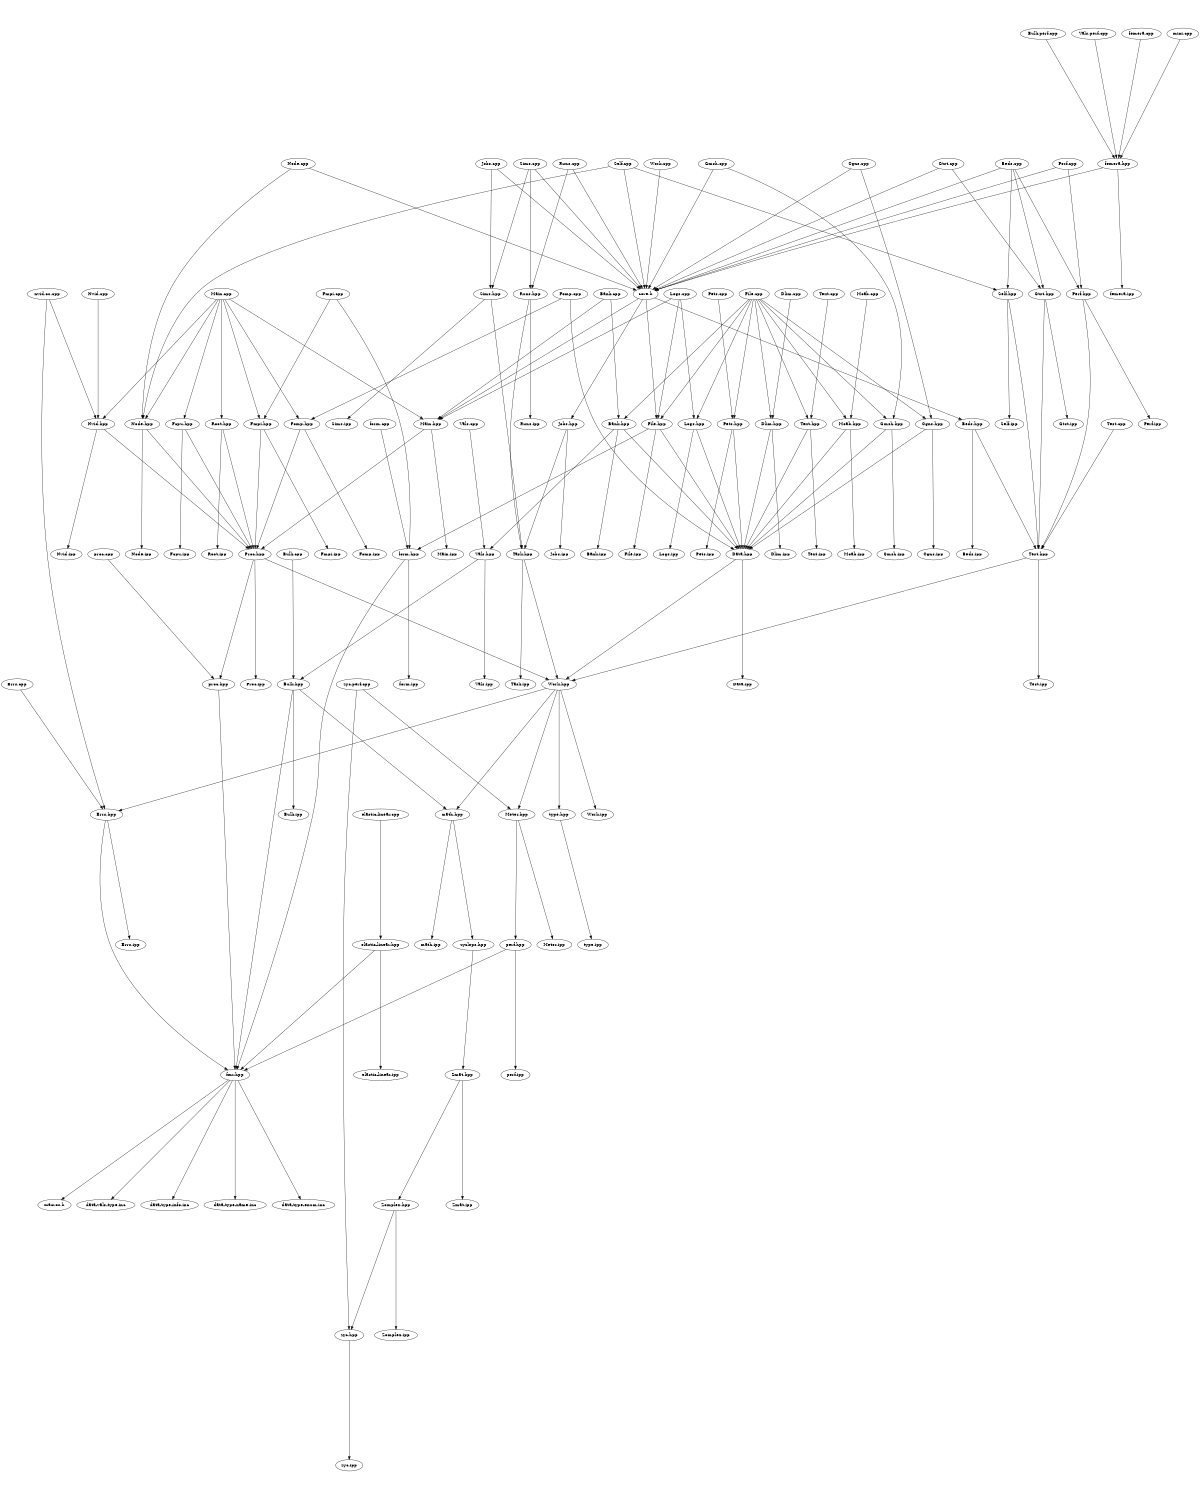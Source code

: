 digraph "source tree" {
    overlap=scale;
    size="8,10";
    ratio="fill";
    fontsize="16";
    fontname="Helvetica";
	clusterrank="local";
	"zyc.perf.cpp" -> "Meter.hpp"
	"Zomplex.hpp" -> "zyc.hpp"
	"Fcpu.hpp" -> "Proc.hpp"
	"Nvid.cpp" -> "Nvid.hpp"
	"fmr.hpp" -> "data-type-info.inc"
	"Self.hpp" -> "Self.ipp"
	"Task.hpp" -> "Task.ipp"
	"Root.hpp" -> "Root.ipp"
	"Task.hpp" -> "Work.hpp"
	"Vals.hpp" -> "Vals.ipp"
	"Root.hpp" -> "Proc.hpp"
	"zyc.hpp" -> "zyc.ipp"
	"File.cpp" -> "Pets.hpp"
	"Gtst.cpp" -> "Gtst.hpp"
	"Main.hpp" -> "Proc.hpp"
	"Jobs.hpp" -> "Task.hpp"
	"Cgns.cpp" -> "core.h"
	"Logs.hpp" -> "Data.hpp"
	"Perf.cpp" -> "Perf.hpp"
	"Proc.hpp" -> "proc.hpp"
	"Node.cpp" -> "Node.hpp"
	"File.cpp" -> "Dlim.hpp"
	"Vals.cpp" -> "Vals.hpp"
	"form.cpp" -> "form.hpp"
	"Sims.cpp" -> "Sims.hpp"
	"File.cpp" -> "Logs.hpp"
	"Fomp.hpp" -> "Fomp.ipp"
	"Sims.cpp" -> "Runs.hpp"
	"Fomp.cpp" -> "Data.hpp"
	"Logs.cpp" -> "File.hpp"
	"core.h" -> "Beds.hpp"
	"Gtst.hpp" -> "Test.hpp"
	"Jobs.cpp" -> "core.h"
	"Logs.hpp" -> "Logs.ipp"
	"Errs.hpp" -> "fmr.hpp"
	"Bank.hpp" -> "Data.hpp"
	"Sims.cpp" -> "core.h"
	"core.h" -> "File.hpp"
	"femera.hpp" -> "femera.ipp"
	"math.hpp" -> "zyclops.hpp"
	"Runs.hpp" -> "Runs.ipp"
	"Self.hpp" -> "Test.hpp"
	"File.cpp" -> "Text.hpp"
	"Moab.cpp" -> "Moab.hpp"
	"Perf.hpp" -> "Test.hpp"
	"Main.cpp" -> "Fmpi.hpp"
	"Proc.hpp" -> "Proc.ipp"
	"Beds.hpp" -> "Test.hpp"
	"nvid.cu.cpp" -> "Nvid.hpp"
	"femera.hpp" -> "core.h"
	"fmr.hpp" -> "data-type-name.inc"
	"File.cpp" -> "Gmsh.hpp"
	"form.hpp" -> "fmr.hpp"
	"Fmpi.hpp" -> "Proc.hpp"
	"Logs.cpp" -> "Logs.hpp"
	"Self.cpp" -> "core.h"
	"Meter.hpp" -> "perf.hpp"
	"Dlim.cpp" -> "Dlim.hpp"
	"Runs.cpp" -> "Runs.hpp"
	"core.h" -> "Main.hpp"
	"Test.hpp" -> "Work.hpp"
	"Sims.hpp" -> "Task.hpp"
	"File.cpp" -> "File.hpp"
	"Moab.hpp" -> "Data.hpp"
	"form.hpp" -> "form.ipp"
	"Beds.cpp" -> "Gtst.hpp"
	"Meter.hpp" -> "Meter.ipp"
	"Work.hpp" -> "Meter.hpp"
	"Fomp.hpp" -> "Proc.hpp"
	"Dlim.hpp" -> "Data.hpp"
	"Pets.hpp" -> "Data.hpp"
	"proc.hpp" -> "fmr.hpp"
	"zyclops.hpp" -> "Zmat.hpp"
	"Errs.hpp" -> "Errs.ipp"
	"Moab.hpp" -> "Moab.ipp"
	"Jobs.cpp" -> "Sims.hpp"
	"File.hpp" -> "Data.hpp"
	"Data.hpp" -> "Data.ipp"
	"Runs.hpp" -> "Task.hpp"
	"Perf.cpp" -> "core.h"
	"Work.hpp" -> "math.hpp"
	"Bulk.hpp" -> "Bulk.ipp"
	"Bulk.perf.cpp" -> "femera.hpp"
	"Fmpi.cpp" -> "form.hpp"
	"Work.hpp" -> "Work.ipp"
	"Node.hpp" -> "Proc.hpp"
	"Cgns.hpp" -> "Data.hpp"
	"File.cpp" -> "Cgns.hpp"
	"Beds.cpp" -> "Self.hpp"
	"Work.cpp" -> "core.h"
	"Gtst.hpp" -> "Gtst.ipp"
	"Bulk.cpp" -> "Bulk.hpp"
	"Main.cpp" -> "Root.hpp"
	"Bulk.hpp" -> "fmr.hpp"
	"Beds.cpp" -> "Perf.hpp"
	"Beds.hpp" -> "Beds.ipp"
	"core.h" -> "Jobs.hpp"
	"File.cpp" -> "Bank.hpp"
	"Dlim.hpp" -> "Dlim.ipp"
	"Gmsh.hpp" -> "Data.hpp"
	"type.hpp" -> "type.ipp"
	"Data.hpp" -> "Work.hpp"
	"Cgns.hpp" -> "Cgns.ipp"
	"Pets.cpp" -> "Pets.hpp"
	"Main.cpp" -> "Node.hpp"
	"Nvid.hpp" -> "Proc.hpp"
	"Work.hpp" -> "Errs.hpp"
	"Text.hpp" -> "Text.ipp"
	"Vals.hpp" -> "Bulk.hpp"
	"fmr.hpp" -> "data-type-enum.inc"
	"Vals.perf.cpp" -> "femera.hpp"
	"Fmpi.cpp" -> "Fmpi.hpp"
	"Bulk.hpp" -> "math.hpp"
	"Gmsh.cpp" -> "Gmsh.hpp"
	"elastic-linear.cpp" -> "elastic-linear.hpp"
	"Bank.hpp" -> "Vals.hpp"
	"File.cpp" -> "Moab.hpp"
	"femera.cpp" -> "femera.hpp"
	"Node.hpp" -> "Node.ipp"
	"proc.cpp" -> "proc.hpp"
	"Fmpi.hpp" -> "Fmpi.ipp"
	"File.hpp" -> "File.ipp"
	"Test.cpp" -> "Test.hpp"
	"fmr.hpp" -> "macros.h"
	"Text.hpp" -> "Data.hpp"
	"Zmat.hpp" -> "Zmat.ipp"
	"Zmat.hpp" -> "Zomplex.hpp"
	"Perf.hpp" -> "Perf.ipp"
	"Main.cpp" -> "Main.hpp"
	"Self.cpp" -> "Node.hpp"
	"Sims.hpp" -> "Sims.ipp"
	"Jobs.hpp" -> "Jobs.ipp"
	"Self.cpp" -> "Self.hpp"
	"Node.cpp" -> "core.h"
	"Proc.hpp" -> "Work.hpp"
	"elastic-linear.hpp" -> "fmr.hpp"
	"Gmsh.cpp" -> "core.h"
	"Bank.hpp" -> "Bank.ipp"
	"Main.cpp" -> "Fomp.hpp"
	"Main.cpp" -> "Fcpu.hpp"
	"Text.cpp" -> "Text.hpp"
	"Fcpu.hpp" -> "Fcpu.ipp"
	"Beds.cpp" -> "core.h"
	"Bank.cpp" -> "Main.hpp"
	"perf.hpp" -> "fmr.hpp"
	"fmr.hpp" -> "data-vals-type.inc"
	"Runs.cpp" -> "core.h"
	"Zomplex.hpp" -> "Zomplex.ipp"
	"Test.hpp" -> "Test.ipp"
	"Gmsh.hpp" -> "Gmsh.ipp"
	"Fomp.cpp" -> "Fomp.hpp"
	"Gtst.cpp" -> "core.h"
	"Pets.hpp" -> "Pets.ipp"
	"Errs.cpp" -> "Errs.hpp"
	"Main.hpp" -> "Main.ipp"
	"Work.hpp" -> "type.hpp"
	"elastic-linear.hpp" -> "elastic-linear.ipp"
	"Bank.cpp" -> "Bank.hpp"
	"zyc.perf.cpp" -> "zyc.hpp"
	"Logs.cpp" -> "Main.hpp"
	"Cgns.cpp" -> "Cgns.hpp"
	"perf.hpp" -> "perf.ipp"
	"File.hpp" -> "form.hpp"
	"mini.cpp" -> "femera.hpp"
	"nvid.cu.cpp" -> "Errs.hpp"
	"math.hpp" -> "math.ipp"
	"Nvid.hpp" -> "Nvid.ipp"
	"Main.cpp" -> "Nvid.hpp"
}
